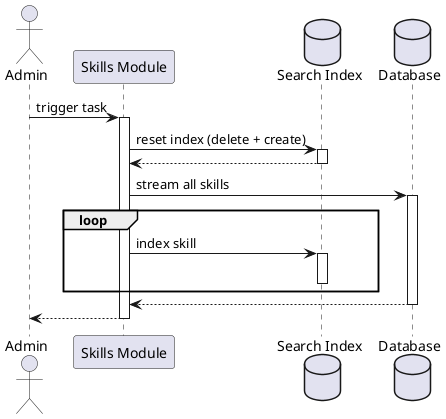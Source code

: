 @startuml

actor "Admin" as admin
participant "Skills Module" as module
database "Search Index" as si
database "Database" as db

admin -> module: trigger task
activate module
module -> si: reset index (delete + create)
activate si
module <-- si
deactivate si
module -> db: stream all skills
activate db
loop
module -> si: index skill
activate si
deactivate si
end
module <-- db
deactivate db
admin <-- module
deactivate module
@enduml